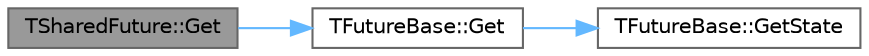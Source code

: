 digraph "TSharedFuture::Get"
{
 // INTERACTIVE_SVG=YES
 // LATEX_PDF_SIZE
  bgcolor="transparent";
  edge [fontname=Helvetica,fontsize=10,labelfontname=Helvetica,labelfontsize=10];
  node [fontname=Helvetica,fontsize=10,shape=box,height=0.2,width=0.4];
  rankdir="LR";
  Node1 [id="Node000001",label="TSharedFuture::Get",height=0.2,width=0.4,color="gray40", fillcolor="grey60", style="filled", fontcolor="black",tooltip="Gets the future's result."];
  Node1 -> Node2 [id="edge1_Node000001_Node000002",color="steelblue1",style="solid",tooltip=" "];
  Node2 [id="Node000002",label="TFutureBase::Get",height=0.2,width=0.4,color="grey40", fillcolor="white", style="filled",URL="$d1/d71/classTFutureBase.html#a5f2fdd6e7f7b19f43284ad322acbcb48",tooltip="Gets the future's result."];
  Node2 -> Node3 [id="edge2_Node000002_Node000003",color="steelblue1",style="solid",tooltip=" "];
  Node3 [id="Node000003",label="TFutureBase::GetState",height=0.2,width=0.4,color="grey40", fillcolor="white", style="filled",URL="$d1/d71/classTFutureBase.html#a7ebcea5e19a052d40b9b5d7a457a9809",tooltip="Gets the shared state object."];
}
